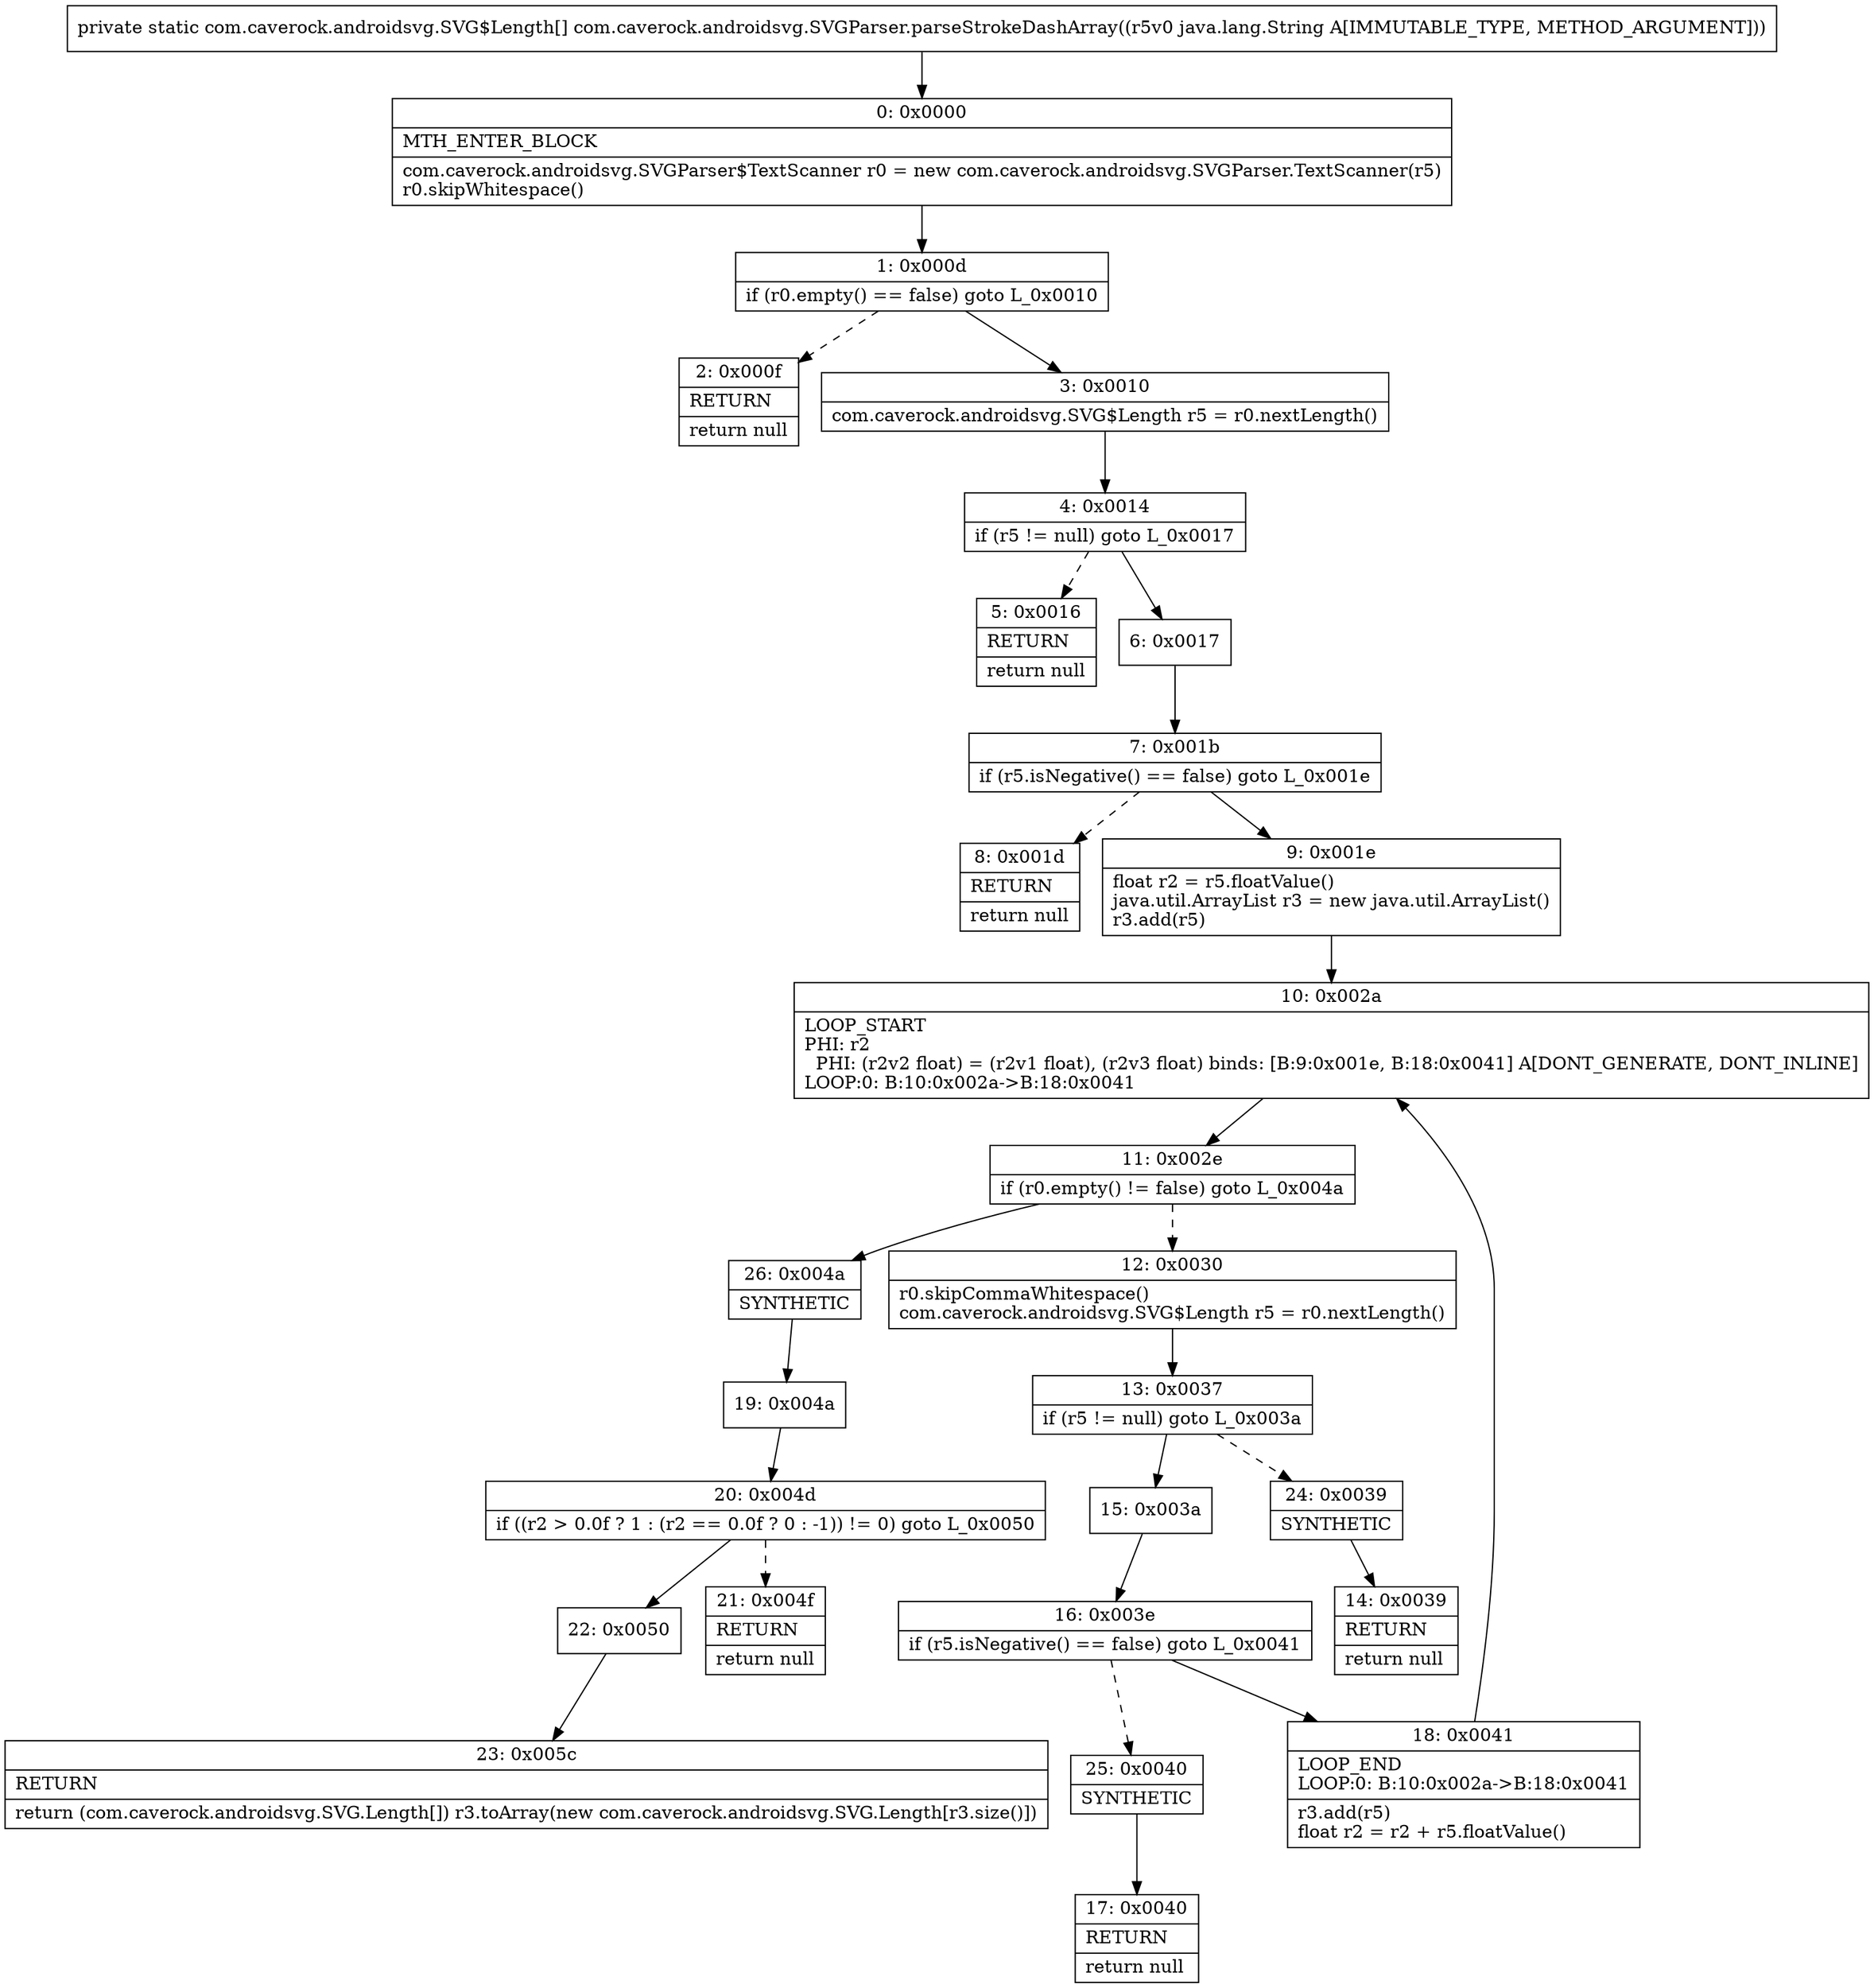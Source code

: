 digraph "CFG forcom.caverock.androidsvg.SVGParser.parseStrokeDashArray(Ljava\/lang\/String;)[Lcom\/caverock\/androidsvg\/SVG$Length;" {
Node_0 [shape=record,label="{0\:\ 0x0000|MTH_ENTER_BLOCK\l|com.caverock.androidsvg.SVGParser$TextScanner r0 = new com.caverock.androidsvg.SVGParser.TextScanner(r5)\lr0.skipWhitespace()\l}"];
Node_1 [shape=record,label="{1\:\ 0x000d|if (r0.empty() == false) goto L_0x0010\l}"];
Node_2 [shape=record,label="{2\:\ 0x000f|RETURN\l|return null\l}"];
Node_3 [shape=record,label="{3\:\ 0x0010|com.caverock.androidsvg.SVG$Length r5 = r0.nextLength()\l}"];
Node_4 [shape=record,label="{4\:\ 0x0014|if (r5 != null) goto L_0x0017\l}"];
Node_5 [shape=record,label="{5\:\ 0x0016|RETURN\l|return null\l}"];
Node_6 [shape=record,label="{6\:\ 0x0017}"];
Node_7 [shape=record,label="{7\:\ 0x001b|if (r5.isNegative() == false) goto L_0x001e\l}"];
Node_8 [shape=record,label="{8\:\ 0x001d|RETURN\l|return null\l}"];
Node_9 [shape=record,label="{9\:\ 0x001e|float r2 = r5.floatValue()\ljava.util.ArrayList r3 = new java.util.ArrayList()\lr3.add(r5)\l}"];
Node_10 [shape=record,label="{10\:\ 0x002a|LOOP_START\lPHI: r2 \l  PHI: (r2v2 float) = (r2v1 float), (r2v3 float) binds: [B:9:0x001e, B:18:0x0041] A[DONT_GENERATE, DONT_INLINE]\lLOOP:0: B:10:0x002a\-\>B:18:0x0041\l}"];
Node_11 [shape=record,label="{11\:\ 0x002e|if (r0.empty() != false) goto L_0x004a\l}"];
Node_12 [shape=record,label="{12\:\ 0x0030|r0.skipCommaWhitespace()\lcom.caverock.androidsvg.SVG$Length r5 = r0.nextLength()\l}"];
Node_13 [shape=record,label="{13\:\ 0x0037|if (r5 != null) goto L_0x003a\l}"];
Node_14 [shape=record,label="{14\:\ 0x0039|RETURN\l|return null\l}"];
Node_15 [shape=record,label="{15\:\ 0x003a}"];
Node_16 [shape=record,label="{16\:\ 0x003e|if (r5.isNegative() == false) goto L_0x0041\l}"];
Node_17 [shape=record,label="{17\:\ 0x0040|RETURN\l|return null\l}"];
Node_18 [shape=record,label="{18\:\ 0x0041|LOOP_END\lLOOP:0: B:10:0x002a\-\>B:18:0x0041\l|r3.add(r5)\lfloat r2 = r2 + r5.floatValue()\l}"];
Node_19 [shape=record,label="{19\:\ 0x004a}"];
Node_20 [shape=record,label="{20\:\ 0x004d|if ((r2 \> 0.0f ? 1 : (r2 == 0.0f ? 0 : \-1)) != 0) goto L_0x0050\l}"];
Node_21 [shape=record,label="{21\:\ 0x004f|RETURN\l|return null\l}"];
Node_22 [shape=record,label="{22\:\ 0x0050}"];
Node_23 [shape=record,label="{23\:\ 0x005c|RETURN\l|return (com.caverock.androidsvg.SVG.Length[]) r3.toArray(new com.caverock.androidsvg.SVG.Length[r3.size()])\l}"];
Node_24 [shape=record,label="{24\:\ 0x0039|SYNTHETIC\l}"];
Node_25 [shape=record,label="{25\:\ 0x0040|SYNTHETIC\l}"];
Node_26 [shape=record,label="{26\:\ 0x004a|SYNTHETIC\l}"];
MethodNode[shape=record,label="{private static com.caverock.androidsvg.SVG$Length[] com.caverock.androidsvg.SVGParser.parseStrokeDashArray((r5v0 java.lang.String A[IMMUTABLE_TYPE, METHOD_ARGUMENT])) }"];
MethodNode -> Node_0;
Node_0 -> Node_1;
Node_1 -> Node_2[style=dashed];
Node_1 -> Node_3;
Node_3 -> Node_4;
Node_4 -> Node_5[style=dashed];
Node_4 -> Node_6;
Node_6 -> Node_7;
Node_7 -> Node_8[style=dashed];
Node_7 -> Node_9;
Node_9 -> Node_10;
Node_10 -> Node_11;
Node_11 -> Node_12[style=dashed];
Node_11 -> Node_26;
Node_12 -> Node_13;
Node_13 -> Node_15;
Node_13 -> Node_24[style=dashed];
Node_15 -> Node_16;
Node_16 -> Node_18;
Node_16 -> Node_25[style=dashed];
Node_18 -> Node_10;
Node_19 -> Node_20;
Node_20 -> Node_21[style=dashed];
Node_20 -> Node_22;
Node_22 -> Node_23;
Node_24 -> Node_14;
Node_25 -> Node_17;
Node_26 -> Node_19;
}

